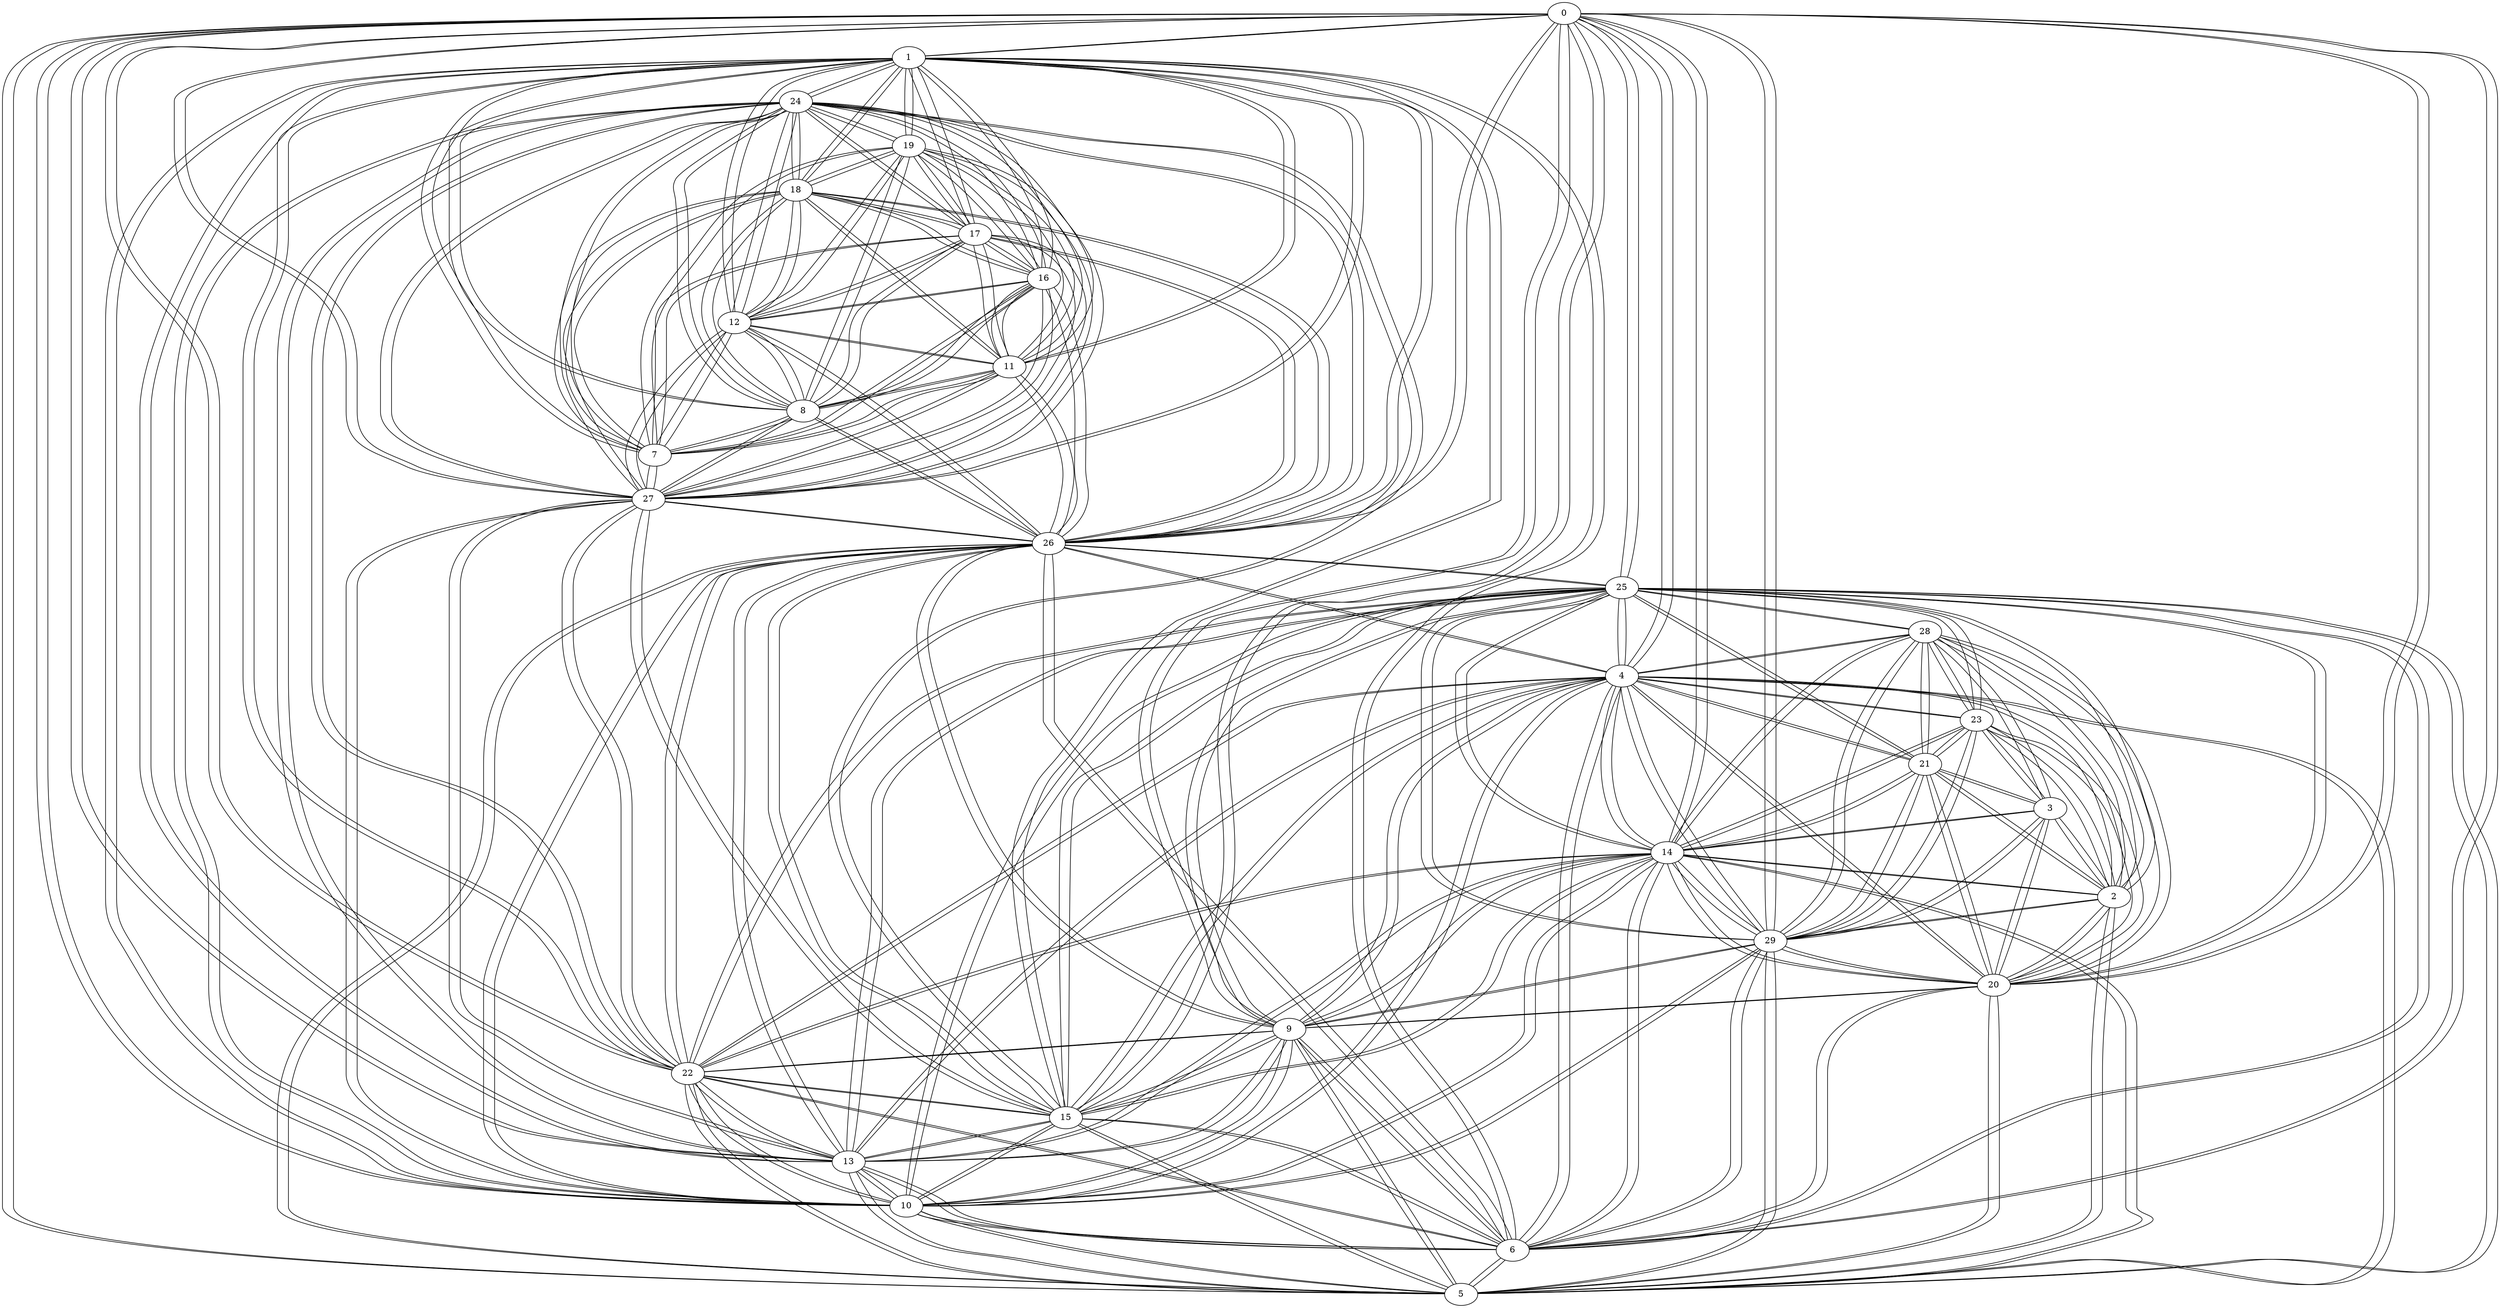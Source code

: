 graph {
0 -- 1
0 -- 4
0 -- 5
0 -- 6
0 -- 9
0 -- 10
0 -- 13
0 -- 14
0 -- 15
0 -- 20
0 -- 22
0 -- 25
0 -- 26
0 -- 27
0 -- 29
1 -- 0
1 -- 6
1 -- 7
1 -- 8
1 -- 10
1 -- 11
1 -- 12
1 -- 13
1 -- 15
1 -- 16
1 -- 17
1 -- 18
1 -- 19
1 -- 22
1 -- 24
1 -- 26
1 -- 27
2 -- 3
2 -- 4
2 -- 5
2 -- 14
2 -- 20
2 -- 21
2 -- 23
2 -- 25
2 -- 28
2 -- 29
3 -- 2
3 -- 14
3 -- 20
3 -- 21
3 -- 23
3 -- 28
3 -- 29
4 -- 0
4 -- 2
4 -- 5
4 -- 6
4 -- 9
4 -- 10
4 -- 13
4 -- 14
4 -- 15
4 -- 20
4 -- 21
4 -- 22
4 -- 23
4 -- 25
4 -- 26
4 -- 28
4 -- 29
5 -- 0
5 -- 2
5 -- 4
5 -- 6
5 -- 9
5 -- 10
5 -- 13
5 -- 14
5 -- 15
5 -- 20
5 -- 22
5 -- 25
5 -- 26
5 -- 29
6 -- 0
6 -- 1
6 -- 4
6 -- 5
6 -- 9
6 -- 10
6 -- 13
6 -- 14
6 -- 15
6 -- 20
6 -- 22
6 -- 25
6 -- 26
6 -- 29
7 -- 1
7 -- 8
7 -- 11
7 -- 12
7 -- 16
7 -- 17
7 -- 18
7 -- 19
7 -- 24
7 -- 27
8 -- 1
8 -- 7
8 -- 11
8 -- 12
8 -- 16
8 -- 17
8 -- 18
8 -- 19
8 -- 24
8 -- 26
8 -- 27
9 -- 0
9 -- 4
9 -- 5
9 -- 6
9 -- 10
9 -- 13
9 -- 14
9 -- 15
9 -- 20
9 -- 22
9 -- 25
9 -- 26
9 -- 29
10 -- 0
10 -- 1
10 -- 4
10 -- 5
10 -- 6
10 -- 9
10 -- 13
10 -- 14
10 -- 15
10 -- 22
10 -- 24
10 -- 25
10 -- 26
10 -- 27
10 -- 29
11 -- 1
11 -- 7
11 -- 8
11 -- 12
11 -- 16
11 -- 17
11 -- 18
11 -- 19
11 -- 24
11 -- 26
11 -- 27
12 -- 1
12 -- 7
12 -- 8
12 -- 11
12 -- 16
12 -- 17
12 -- 18
12 -- 19
12 -- 24
12 -- 26
12 -- 27
13 -- 0
13 -- 1
13 -- 4
13 -- 5
13 -- 6
13 -- 9
13 -- 10
13 -- 14
13 -- 15
13 -- 22
13 -- 24
13 -- 25
13 -- 26
13 -- 27
14 -- 0
14 -- 2
14 -- 3
14 -- 4
14 -- 5
14 -- 6
14 -- 9
14 -- 10
14 -- 13
14 -- 15
14 -- 20
14 -- 21
14 -- 22
14 -- 23
14 -- 25
14 -- 28
14 -- 29
15 -- 0
15 -- 1
15 -- 4
15 -- 5
15 -- 6
15 -- 9
15 -- 10
15 -- 13
15 -- 14
15 -- 22
15 -- 24
15 -- 25
15 -- 26
15 -- 27
16 -- 1
16 -- 7
16 -- 8
16 -- 11
16 -- 12
16 -- 17
16 -- 18
16 -- 19
16 -- 24
16 -- 26
16 -- 27
17 -- 1
17 -- 7
17 -- 8
17 -- 11
17 -- 12
17 -- 16
17 -- 18
17 -- 19
17 -- 24
17 -- 26
17 -- 27
18 -- 1
18 -- 7
18 -- 8
18 -- 11
18 -- 12
18 -- 16
18 -- 17
18 -- 19
18 -- 24
18 -- 26
18 -- 27
19 -- 1
19 -- 7
19 -- 8
19 -- 11
19 -- 12
19 -- 16
19 -- 17
19 -- 18
19 -- 24
19 -- 27
20 -- 0
20 -- 2
20 -- 3
20 -- 4
20 -- 5
20 -- 6
20 -- 9
20 -- 14
20 -- 21
20 -- 23
20 -- 25
20 -- 28
20 -- 29
21 -- 2
21 -- 3
21 -- 4
21 -- 14
21 -- 20
21 -- 23
21 -- 25
21 -- 28
21 -- 29
22 -- 0
22 -- 1
22 -- 4
22 -- 5
22 -- 6
22 -- 9
22 -- 10
22 -- 13
22 -- 14
22 -- 15
22 -- 24
22 -- 25
22 -- 26
22 -- 27
23 -- 2
23 -- 3
23 -- 4
23 -- 14
23 -- 20
23 -- 21
23 -- 25
23 -- 28
23 -- 29
24 -- 1
24 -- 7
24 -- 8
24 -- 10
24 -- 11
24 -- 12
24 -- 13
24 -- 15
24 -- 16
24 -- 17
24 -- 18
24 -- 19
24 -- 22
24 -- 26
24 -- 27
25 -- 0
25 -- 2
25 -- 4
25 -- 5
25 -- 6
25 -- 9
25 -- 10
25 -- 13
25 -- 14
25 -- 15
25 -- 20
25 -- 21
25 -- 22
25 -- 23
25 -- 26
25 -- 28
25 -- 29
26 -- 0
26 -- 1
26 -- 4
26 -- 5
26 -- 6
26 -- 8
26 -- 9
26 -- 10
26 -- 11
26 -- 12
26 -- 13
26 -- 15
26 -- 16
26 -- 17
26 -- 18
26 -- 22
26 -- 24
26 -- 25
26 -- 27
27 -- 0
27 -- 1
27 -- 7
27 -- 8
27 -- 10
27 -- 11
27 -- 12
27 -- 13
27 -- 15
27 -- 16
27 -- 17
27 -- 18
27 -- 19
27 -- 22
27 -- 24
27 -- 26
28 -- 2
28 -- 3
28 -- 4
28 -- 14
28 -- 20
28 -- 21
28 -- 23
28 -- 25
28 -- 29
29 -- 0
29 -- 2
29 -- 3
29 -- 4
29 -- 5
29 -- 6
29 -- 9
29 -- 10
29 -- 14
29 -- 20
29 -- 21
29 -- 23
29 -- 25
29 -- 28
}
